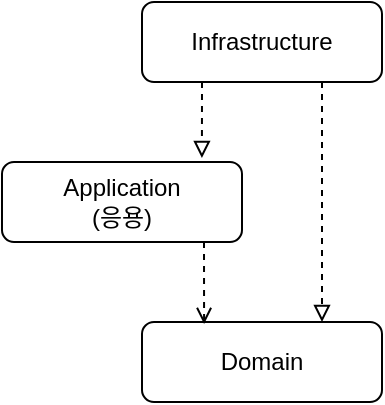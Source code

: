 <mxfile version="24.4.0" type="device">
  <diagram name="페이지-1" id="wB8HYDWqvyCD2lqpOEuN">
    <mxGraphModel dx="1114" dy="894" grid="1" gridSize="10" guides="1" tooltips="1" connect="1" arrows="1" fold="1" page="1" pageScale="1" pageWidth="827" pageHeight="1169" math="0" shadow="0">
      <root>
        <mxCell id="0" />
        <mxCell id="1" parent="0" />
        <mxCell id="2PccQYKUj8Xnd4PuFK4g-7" style="edgeStyle=orthogonalEdgeStyle;rounded=0;orthogonalLoop=1;jettySize=auto;html=1;exitX=0.75;exitY=1;exitDx=0;exitDy=0;entryX=0.75;entryY=0;entryDx=0;entryDy=0;dashed=1;endArrow=block;endFill=0;" edge="1" parent="1" source="2PccQYKUj8Xnd4PuFK4g-1" target="2PccQYKUj8Xnd4PuFK4g-2">
          <mxGeometry relative="1" as="geometry" />
        </mxCell>
        <mxCell id="2PccQYKUj8Xnd4PuFK4g-1" value="Infrastructure" style="rounded=1;whiteSpace=wrap;html=1;" vertex="1" parent="1">
          <mxGeometry x="160" y="100" width="120" height="40" as="geometry" />
        </mxCell>
        <mxCell id="2PccQYKUj8Xnd4PuFK4g-2" value="Domain" style="rounded=1;whiteSpace=wrap;html=1;" vertex="1" parent="1">
          <mxGeometry x="160" y="260" width="120" height="40" as="geometry" />
        </mxCell>
        <mxCell id="2PccQYKUj8Xnd4PuFK4g-3" value="Application&lt;div&gt;(응용)&lt;/div&gt;" style="rounded=1;whiteSpace=wrap;html=1;" vertex="1" parent="1">
          <mxGeometry x="90" y="180" width="120" height="40" as="geometry" />
        </mxCell>
        <mxCell id="2PccQYKUj8Xnd4PuFK4g-4" style="edgeStyle=orthogonalEdgeStyle;rounded=0;orthogonalLoop=1;jettySize=auto;html=1;exitX=0.75;exitY=1;exitDx=0;exitDy=0;entryX=0.167;entryY=0.025;entryDx=0;entryDy=0;entryPerimeter=0;dashed=1;endArrow=open;endFill=0;" edge="1" parent="1">
          <mxGeometry relative="1" as="geometry">
            <mxPoint x="191" y="220" as="sourcePoint" />
            <mxPoint x="191.04" y="261" as="targetPoint" />
          </mxGeometry>
        </mxCell>
        <mxCell id="2PccQYKUj8Xnd4PuFK4g-6" style="edgeStyle=orthogonalEdgeStyle;rounded=0;orthogonalLoop=1;jettySize=auto;html=1;exitX=0.25;exitY=1;exitDx=0;exitDy=0;entryX=0.833;entryY=-0.05;entryDx=0;entryDy=0;entryPerimeter=0;dashed=1;endArrow=block;endFill=0;" edge="1" parent="1" source="2PccQYKUj8Xnd4PuFK4g-1" target="2PccQYKUj8Xnd4PuFK4g-3">
          <mxGeometry relative="1" as="geometry" />
        </mxCell>
      </root>
    </mxGraphModel>
  </diagram>
</mxfile>
